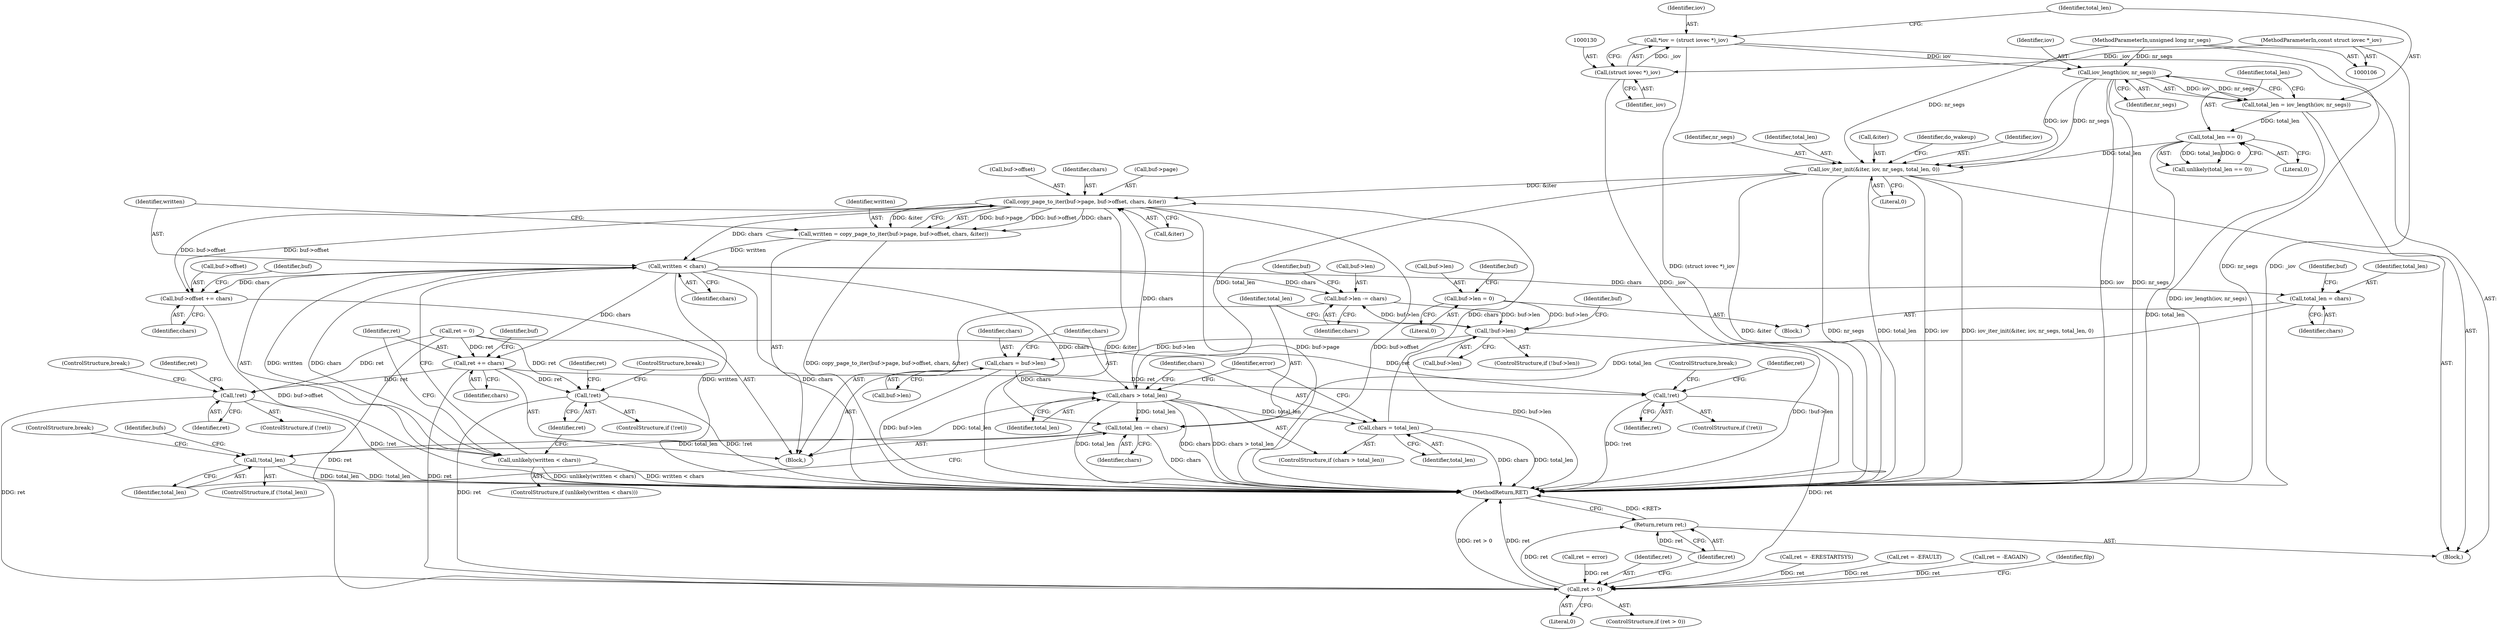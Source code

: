 digraph "0_linux_637b58c2887e5e57850865839cc75f59184b23d1_1@API" {
"1000224" [label="(Call,copy_page_to_iter(buf->page, buf->offset, chars, &iter))"];
"1000251" [label="(Call,buf->offset += chars)"];
"1000236" [label="(Call,written < chars)"];
"1000222" [label="(Call,written = copy_page_to_iter(buf->page, buf->offset, chars, &iter))"];
"1000224" [label="(Call,copy_page_to_iter(buf->page, buf->offset, chars, &iter))"];
"1000204" [label="(Call,chars = total_len)"];
"1000201" [label="(Call,chars > total_len)"];
"1000193" [label="(Call,chars = buf->len)"];
"1000277" [label="(Call,!buf->len)"];
"1000256" [label="(Call,buf->len -= chars)"];
"1000271" [label="(Call,buf->len = 0)"];
"1000146" [label="(Call,iov_iter_init(&iter, iov, nr_segs, total_len, 0))"];
"1000136" [label="(Call,iov_length(iov, nr_segs))"];
"1000127" [label="(Call,*iov = (struct iovec *)_iov)"];
"1000129" [label="(Call,(struct iovec *)_iov)"];
"1000108" [label="(MethodParameterIn,const struct iovec *_iov)"];
"1000109" [label="(MethodParameterIn,unsigned long nr_segs)"];
"1000141" [label="(Call,total_len == 0)"];
"1000134" [label="(Call,total_len = iov_length(iov, nr_segs))"];
"1000319" [label="(Call,!total_len)"];
"1000315" [label="(Call,total_len -= chars)"];
"1000268" [label="(Call,total_len = chars)"];
"1000235" [label="(Call,unlikely(written < chars))"];
"1000248" [label="(Call,ret += chars)"];
"1000216" [label="(Call,!ret)"];
"1000405" [label="(Call,ret > 0)"];
"1000410" [label="(Return,return ret;)"];
"1000241" [label="(Call,!ret)"];
"1000357" [label="(Call,!ret)"];
"1000219" [label="(Identifier,ret)"];
"1000272" [label="(Call,buf->len)"];
"1000321" [label="(ControlStructure,break;)"];
"1000203" [label="(Identifier,total_len)"];
"1000248" [label="(Call,ret += chars)"];
"1000221" [label="(ControlStructure,break;)"];
"1000242" [label="(Identifier,ret)"];
"1000218" [label="(Call,ret = error)"];
"1000127" [label="(Call,*iov = (struct iovec *)_iov)"];
"1000217" [label="(Identifier,ret)"];
"1000356" [label="(ControlStructure,if (!ret))"];
"1000135" [label="(Identifier,total_len)"];
"1000194" [label="(Identifier,chars)"];
"1000277" [label="(Call,!buf->len)"];
"1000238" [label="(Identifier,chars)"];
"1000323" [label="(Identifier,bufs)"];
"1000195" [label="(Call,buf->len)"];
"1000407" [label="(Literal,0)"];
"1000252" [label="(Call,buf->offset)"];
"1000141" [label="(Call,total_len == 0)"];
"1000410" [label="(Return,return ret;)"];
"1000260" [label="(Identifier,chars)"];
"1000134" [label="(Call,total_len = iov_length(iov, nr_segs))"];
"1000234" [label="(ControlStructure,if (unlikely(written < chars)))"];
"1000320" [label="(Identifier,total_len)"];
"1000284" [label="(Identifier,buf)"];
"1000268" [label="(Call,total_len = chars)"];
"1000315" [label="(Call,total_len -= chars)"];
"1000146" [label="(Call,iov_iter_init(&iter, iov, nr_segs, total_len, 0))"];
"1000251" [label="(Call,buf->offset += chars)"];
"1000208" [label="(Identifier,error)"];
"1000412" [label="(MethodReturn,RET)"];
"1000111" [label="(Block,)"];
"1000249" [label="(Identifier,ret)"];
"1000244" [label="(Identifier,ret)"];
"1000140" [label="(Call,unlikely(total_len == 0))"];
"1000237" [label="(Identifier,written)"];
"1000240" [label="(ControlStructure,if (!ret))"];
"1000171" [label="(Block,)"];
"1000406" [label="(Identifier,ret)"];
"1000279" [label="(Identifier,buf)"];
"1000241" [label="(Call,!ret)"];
"1000405" [label="(Call,ret > 0)"];
"1000200" [label="(ControlStructure,if (chars > total_len))"];
"1000264" [label="(Identifier,buf)"];
"1000257" [label="(Call,buf->len)"];
"1000256" [label="(Call,buf->len -= chars)"];
"1000205" [label="(Identifier,chars)"];
"1000143" [label="(Literal,0)"];
"1000136" [label="(Call,iov_length(iov, nr_segs))"];
"1000224" [label="(Call,copy_page_to_iter(buf->page, buf->offset, chars, &iter))"];
"1000131" [label="(Identifier,_iov)"];
"1000156" [label="(Call,ret = 0)"];
"1000411" [label="(Identifier,ret)"];
"1000359" [label="(Call,ret = -ERESTARTSYS)"];
"1000154" [label="(Identifier,do_wakeup)"];
"1000149" [label="(Identifier,iov)"];
"1000206" [label="(Identifier,total_len)"];
"1000278" [label="(Call,buf->len)"];
"1000142" [label="(Identifier,total_len)"];
"1000137" [label="(Identifier,iov)"];
"1000258" [label="(Identifier,buf)"];
"1000150" [label="(Identifier,nr_segs)"];
"1000151" [label="(Identifier,total_len)"];
"1000276" [label="(ControlStructure,if (!buf->len))"];
"1000228" [label="(Call,buf->offset)"];
"1000108" [label="(MethodParameterIn,const struct iovec *_iov)"];
"1000270" [label="(Identifier,chars)"];
"1000271" [label="(Call,buf->len = 0)"];
"1000318" [label="(ControlStructure,if (!total_len))"];
"1000201" [label="(Call,chars > total_len)"];
"1000243" [label="(Call,ret = -EFAULT)"];
"1000404" [label="(ControlStructure,if (ret > 0))"];
"1000273" [label="(Identifier,buf)"];
"1000204" [label="(Call,chars = total_len)"];
"1000275" [label="(Literal,0)"];
"1000236" [label="(Call,written < chars)"];
"1000231" [label="(Identifier,chars)"];
"1000316" [label="(Identifier,total_len)"];
"1000223" [label="(Identifier,written)"];
"1000215" [label="(ControlStructure,if (!ret))"];
"1000225" [label="(Call,buf->page)"];
"1000109" [label="(MethodParameterIn,unsigned long nr_segs)"];
"1000317" [label="(Identifier,chars)"];
"1000357" [label="(Call,!ret)"];
"1000147" [label="(Call,&iter)"];
"1000363" [label="(ControlStructure,break;)"];
"1000129" [label="(Call,(struct iovec *)_iov)"];
"1000193" [label="(Call,chars = buf->len)"];
"1000222" [label="(Call,written = copy_page_to_iter(buf->page, buf->offset, chars, &iter))"];
"1000360" [label="(Identifier,ret)"];
"1000235" [label="(Call,unlikely(written < chars))"];
"1000347" [label="(Call,ret = -EAGAIN)"];
"1000202" [label="(Identifier,chars)"];
"1000232" [label="(Call,&iter)"];
"1000267" [label="(Block,)"];
"1000216" [label="(Call,!ret)"];
"1000128" [label="(Identifier,iov)"];
"1000253" [label="(Identifier,buf)"];
"1000255" [label="(Identifier,chars)"];
"1000269" [label="(Identifier,total_len)"];
"1000358" [label="(Identifier,ret)"];
"1000250" [label="(Identifier,chars)"];
"1000247" [label="(ControlStructure,break;)"];
"1000152" [label="(Literal,0)"];
"1000138" [label="(Identifier,nr_segs)"];
"1000319" [label="(Call,!total_len)"];
"1000409" [label="(Identifier,filp)"];
"1000224" -> "1000222"  [label="AST: "];
"1000224" -> "1000232"  [label="CFG: "];
"1000225" -> "1000224"  [label="AST: "];
"1000228" -> "1000224"  [label="AST: "];
"1000231" -> "1000224"  [label="AST: "];
"1000232" -> "1000224"  [label="AST: "];
"1000222" -> "1000224"  [label="CFG: "];
"1000224" -> "1000412"  [label="DDG: &iter"];
"1000224" -> "1000412"  [label="DDG: buf->page"];
"1000224" -> "1000412"  [label="DDG: buf->offset"];
"1000224" -> "1000222"  [label="DDG: buf->page"];
"1000224" -> "1000222"  [label="DDG: buf->offset"];
"1000224" -> "1000222"  [label="DDG: chars"];
"1000224" -> "1000222"  [label="DDG: &iter"];
"1000251" -> "1000224"  [label="DDG: buf->offset"];
"1000204" -> "1000224"  [label="DDG: chars"];
"1000201" -> "1000224"  [label="DDG: chars"];
"1000146" -> "1000224"  [label="DDG: &iter"];
"1000224" -> "1000236"  [label="DDG: chars"];
"1000224" -> "1000251"  [label="DDG: buf->offset"];
"1000251" -> "1000171"  [label="AST: "];
"1000251" -> "1000255"  [label="CFG: "];
"1000252" -> "1000251"  [label="AST: "];
"1000255" -> "1000251"  [label="AST: "];
"1000258" -> "1000251"  [label="CFG: "];
"1000251" -> "1000412"  [label="DDG: buf->offset"];
"1000236" -> "1000251"  [label="DDG: chars"];
"1000236" -> "1000235"  [label="AST: "];
"1000236" -> "1000238"  [label="CFG: "];
"1000237" -> "1000236"  [label="AST: "];
"1000238" -> "1000236"  [label="AST: "];
"1000235" -> "1000236"  [label="CFG: "];
"1000236" -> "1000412"  [label="DDG: written"];
"1000236" -> "1000412"  [label="DDG: chars"];
"1000236" -> "1000235"  [label="DDG: written"];
"1000236" -> "1000235"  [label="DDG: chars"];
"1000222" -> "1000236"  [label="DDG: written"];
"1000236" -> "1000248"  [label="DDG: chars"];
"1000236" -> "1000256"  [label="DDG: chars"];
"1000236" -> "1000268"  [label="DDG: chars"];
"1000236" -> "1000315"  [label="DDG: chars"];
"1000222" -> "1000171"  [label="AST: "];
"1000223" -> "1000222"  [label="AST: "];
"1000237" -> "1000222"  [label="CFG: "];
"1000222" -> "1000412"  [label="DDG: copy_page_to_iter(buf->page, buf->offset, chars, &iter)"];
"1000204" -> "1000200"  [label="AST: "];
"1000204" -> "1000206"  [label="CFG: "];
"1000205" -> "1000204"  [label="AST: "];
"1000206" -> "1000204"  [label="AST: "];
"1000208" -> "1000204"  [label="CFG: "];
"1000204" -> "1000412"  [label="DDG: total_len"];
"1000204" -> "1000412"  [label="DDG: chars"];
"1000201" -> "1000204"  [label="DDG: total_len"];
"1000201" -> "1000200"  [label="AST: "];
"1000201" -> "1000203"  [label="CFG: "];
"1000202" -> "1000201"  [label="AST: "];
"1000203" -> "1000201"  [label="AST: "];
"1000205" -> "1000201"  [label="CFG: "];
"1000208" -> "1000201"  [label="CFG: "];
"1000201" -> "1000412"  [label="DDG: chars > total_len"];
"1000201" -> "1000412"  [label="DDG: total_len"];
"1000201" -> "1000412"  [label="DDG: chars"];
"1000193" -> "1000201"  [label="DDG: chars"];
"1000146" -> "1000201"  [label="DDG: total_len"];
"1000319" -> "1000201"  [label="DDG: total_len"];
"1000201" -> "1000315"  [label="DDG: total_len"];
"1000193" -> "1000171"  [label="AST: "];
"1000193" -> "1000195"  [label="CFG: "];
"1000194" -> "1000193"  [label="AST: "];
"1000195" -> "1000193"  [label="AST: "];
"1000202" -> "1000193"  [label="CFG: "];
"1000193" -> "1000412"  [label="DDG: buf->len"];
"1000277" -> "1000193"  [label="DDG: buf->len"];
"1000277" -> "1000276"  [label="AST: "];
"1000277" -> "1000278"  [label="CFG: "];
"1000278" -> "1000277"  [label="AST: "];
"1000284" -> "1000277"  [label="CFG: "];
"1000316" -> "1000277"  [label="CFG: "];
"1000277" -> "1000412"  [label="DDG: buf->len"];
"1000277" -> "1000412"  [label="DDG: !buf->len"];
"1000277" -> "1000256"  [label="DDG: buf->len"];
"1000256" -> "1000277"  [label="DDG: buf->len"];
"1000271" -> "1000277"  [label="DDG: buf->len"];
"1000256" -> "1000171"  [label="AST: "];
"1000256" -> "1000260"  [label="CFG: "];
"1000257" -> "1000256"  [label="AST: "];
"1000260" -> "1000256"  [label="AST: "];
"1000264" -> "1000256"  [label="CFG: "];
"1000271" -> "1000267"  [label="AST: "];
"1000271" -> "1000275"  [label="CFG: "];
"1000272" -> "1000271"  [label="AST: "];
"1000275" -> "1000271"  [label="AST: "];
"1000279" -> "1000271"  [label="CFG: "];
"1000146" -> "1000111"  [label="AST: "];
"1000146" -> "1000152"  [label="CFG: "];
"1000147" -> "1000146"  [label="AST: "];
"1000149" -> "1000146"  [label="AST: "];
"1000150" -> "1000146"  [label="AST: "];
"1000151" -> "1000146"  [label="AST: "];
"1000152" -> "1000146"  [label="AST: "];
"1000154" -> "1000146"  [label="CFG: "];
"1000146" -> "1000412"  [label="DDG: nr_segs"];
"1000146" -> "1000412"  [label="DDG: total_len"];
"1000146" -> "1000412"  [label="DDG: iov"];
"1000146" -> "1000412"  [label="DDG: iov_iter_init(&iter, iov, nr_segs, total_len, 0)"];
"1000146" -> "1000412"  [label="DDG: &iter"];
"1000136" -> "1000146"  [label="DDG: iov"];
"1000136" -> "1000146"  [label="DDG: nr_segs"];
"1000109" -> "1000146"  [label="DDG: nr_segs"];
"1000141" -> "1000146"  [label="DDG: total_len"];
"1000136" -> "1000134"  [label="AST: "];
"1000136" -> "1000138"  [label="CFG: "];
"1000137" -> "1000136"  [label="AST: "];
"1000138" -> "1000136"  [label="AST: "];
"1000134" -> "1000136"  [label="CFG: "];
"1000136" -> "1000412"  [label="DDG: nr_segs"];
"1000136" -> "1000412"  [label="DDG: iov"];
"1000136" -> "1000134"  [label="DDG: iov"];
"1000136" -> "1000134"  [label="DDG: nr_segs"];
"1000127" -> "1000136"  [label="DDG: iov"];
"1000109" -> "1000136"  [label="DDG: nr_segs"];
"1000127" -> "1000111"  [label="AST: "];
"1000127" -> "1000129"  [label="CFG: "];
"1000128" -> "1000127"  [label="AST: "];
"1000129" -> "1000127"  [label="AST: "];
"1000135" -> "1000127"  [label="CFG: "];
"1000127" -> "1000412"  [label="DDG: (struct iovec *)_iov"];
"1000129" -> "1000127"  [label="DDG: _iov"];
"1000129" -> "1000131"  [label="CFG: "];
"1000130" -> "1000129"  [label="AST: "];
"1000131" -> "1000129"  [label="AST: "];
"1000129" -> "1000412"  [label="DDG: _iov"];
"1000108" -> "1000129"  [label="DDG: _iov"];
"1000108" -> "1000106"  [label="AST: "];
"1000108" -> "1000412"  [label="DDG: _iov"];
"1000109" -> "1000106"  [label="AST: "];
"1000109" -> "1000412"  [label="DDG: nr_segs"];
"1000141" -> "1000140"  [label="AST: "];
"1000141" -> "1000143"  [label="CFG: "];
"1000142" -> "1000141"  [label="AST: "];
"1000143" -> "1000141"  [label="AST: "];
"1000140" -> "1000141"  [label="CFG: "];
"1000141" -> "1000412"  [label="DDG: total_len"];
"1000141" -> "1000140"  [label="DDG: total_len"];
"1000141" -> "1000140"  [label="DDG: 0"];
"1000134" -> "1000141"  [label="DDG: total_len"];
"1000134" -> "1000111"  [label="AST: "];
"1000135" -> "1000134"  [label="AST: "];
"1000142" -> "1000134"  [label="CFG: "];
"1000134" -> "1000412"  [label="DDG: iov_length(iov, nr_segs)"];
"1000319" -> "1000318"  [label="AST: "];
"1000319" -> "1000320"  [label="CFG: "];
"1000320" -> "1000319"  [label="AST: "];
"1000321" -> "1000319"  [label="CFG: "];
"1000323" -> "1000319"  [label="CFG: "];
"1000319" -> "1000412"  [label="DDG: !total_len"];
"1000319" -> "1000412"  [label="DDG: total_len"];
"1000315" -> "1000319"  [label="DDG: total_len"];
"1000315" -> "1000171"  [label="AST: "];
"1000315" -> "1000317"  [label="CFG: "];
"1000316" -> "1000315"  [label="AST: "];
"1000317" -> "1000315"  [label="AST: "];
"1000320" -> "1000315"  [label="CFG: "];
"1000315" -> "1000412"  [label="DDG: chars"];
"1000268" -> "1000315"  [label="DDG: total_len"];
"1000268" -> "1000267"  [label="AST: "];
"1000268" -> "1000270"  [label="CFG: "];
"1000269" -> "1000268"  [label="AST: "];
"1000270" -> "1000268"  [label="AST: "];
"1000273" -> "1000268"  [label="CFG: "];
"1000235" -> "1000234"  [label="AST: "];
"1000242" -> "1000235"  [label="CFG: "];
"1000249" -> "1000235"  [label="CFG: "];
"1000235" -> "1000412"  [label="DDG: written < chars"];
"1000235" -> "1000412"  [label="DDG: unlikely(written < chars)"];
"1000248" -> "1000171"  [label="AST: "];
"1000248" -> "1000250"  [label="CFG: "];
"1000249" -> "1000248"  [label="AST: "];
"1000250" -> "1000248"  [label="AST: "];
"1000253" -> "1000248"  [label="CFG: "];
"1000248" -> "1000216"  [label="DDG: ret"];
"1000248" -> "1000241"  [label="DDG: ret"];
"1000156" -> "1000248"  [label="DDG: ret"];
"1000248" -> "1000357"  [label="DDG: ret"];
"1000248" -> "1000405"  [label="DDG: ret"];
"1000216" -> "1000215"  [label="AST: "];
"1000216" -> "1000217"  [label="CFG: "];
"1000217" -> "1000216"  [label="AST: "];
"1000219" -> "1000216"  [label="CFG: "];
"1000221" -> "1000216"  [label="CFG: "];
"1000216" -> "1000412"  [label="DDG: !ret"];
"1000156" -> "1000216"  [label="DDG: ret"];
"1000216" -> "1000405"  [label="DDG: ret"];
"1000405" -> "1000404"  [label="AST: "];
"1000405" -> "1000407"  [label="CFG: "];
"1000406" -> "1000405"  [label="AST: "];
"1000407" -> "1000405"  [label="AST: "];
"1000409" -> "1000405"  [label="CFG: "];
"1000411" -> "1000405"  [label="CFG: "];
"1000405" -> "1000412"  [label="DDG: ret > 0"];
"1000405" -> "1000412"  [label="DDG: ret"];
"1000156" -> "1000405"  [label="DDG: ret"];
"1000218" -> "1000405"  [label="DDG: ret"];
"1000347" -> "1000405"  [label="DDG: ret"];
"1000357" -> "1000405"  [label="DDG: ret"];
"1000359" -> "1000405"  [label="DDG: ret"];
"1000241" -> "1000405"  [label="DDG: ret"];
"1000243" -> "1000405"  [label="DDG: ret"];
"1000405" -> "1000410"  [label="DDG: ret"];
"1000410" -> "1000111"  [label="AST: "];
"1000410" -> "1000411"  [label="CFG: "];
"1000411" -> "1000410"  [label="AST: "];
"1000412" -> "1000410"  [label="CFG: "];
"1000410" -> "1000412"  [label="DDG: <RET>"];
"1000411" -> "1000410"  [label="DDG: ret"];
"1000241" -> "1000240"  [label="AST: "];
"1000241" -> "1000242"  [label="CFG: "];
"1000242" -> "1000241"  [label="AST: "];
"1000244" -> "1000241"  [label="CFG: "];
"1000247" -> "1000241"  [label="CFG: "];
"1000241" -> "1000412"  [label="DDG: !ret"];
"1000156" -> "1000241"  [label="DDG: ret"];
"1000357" -> "1000356"  [label="AST: "];
"1000357" -> "1000358"  [label="CFG: "];
"1000358" -> "1000357"  [label="AST: "];
"1000360" -> "1000357"  [label="CFG: "];
"1000363" -> "1000357"  [label="CFG: "];
"1000357" -> "1000412"  [label="DDG: !ret"];
"1000156" -> "1000357"  [label="DDG: ret"];
}
